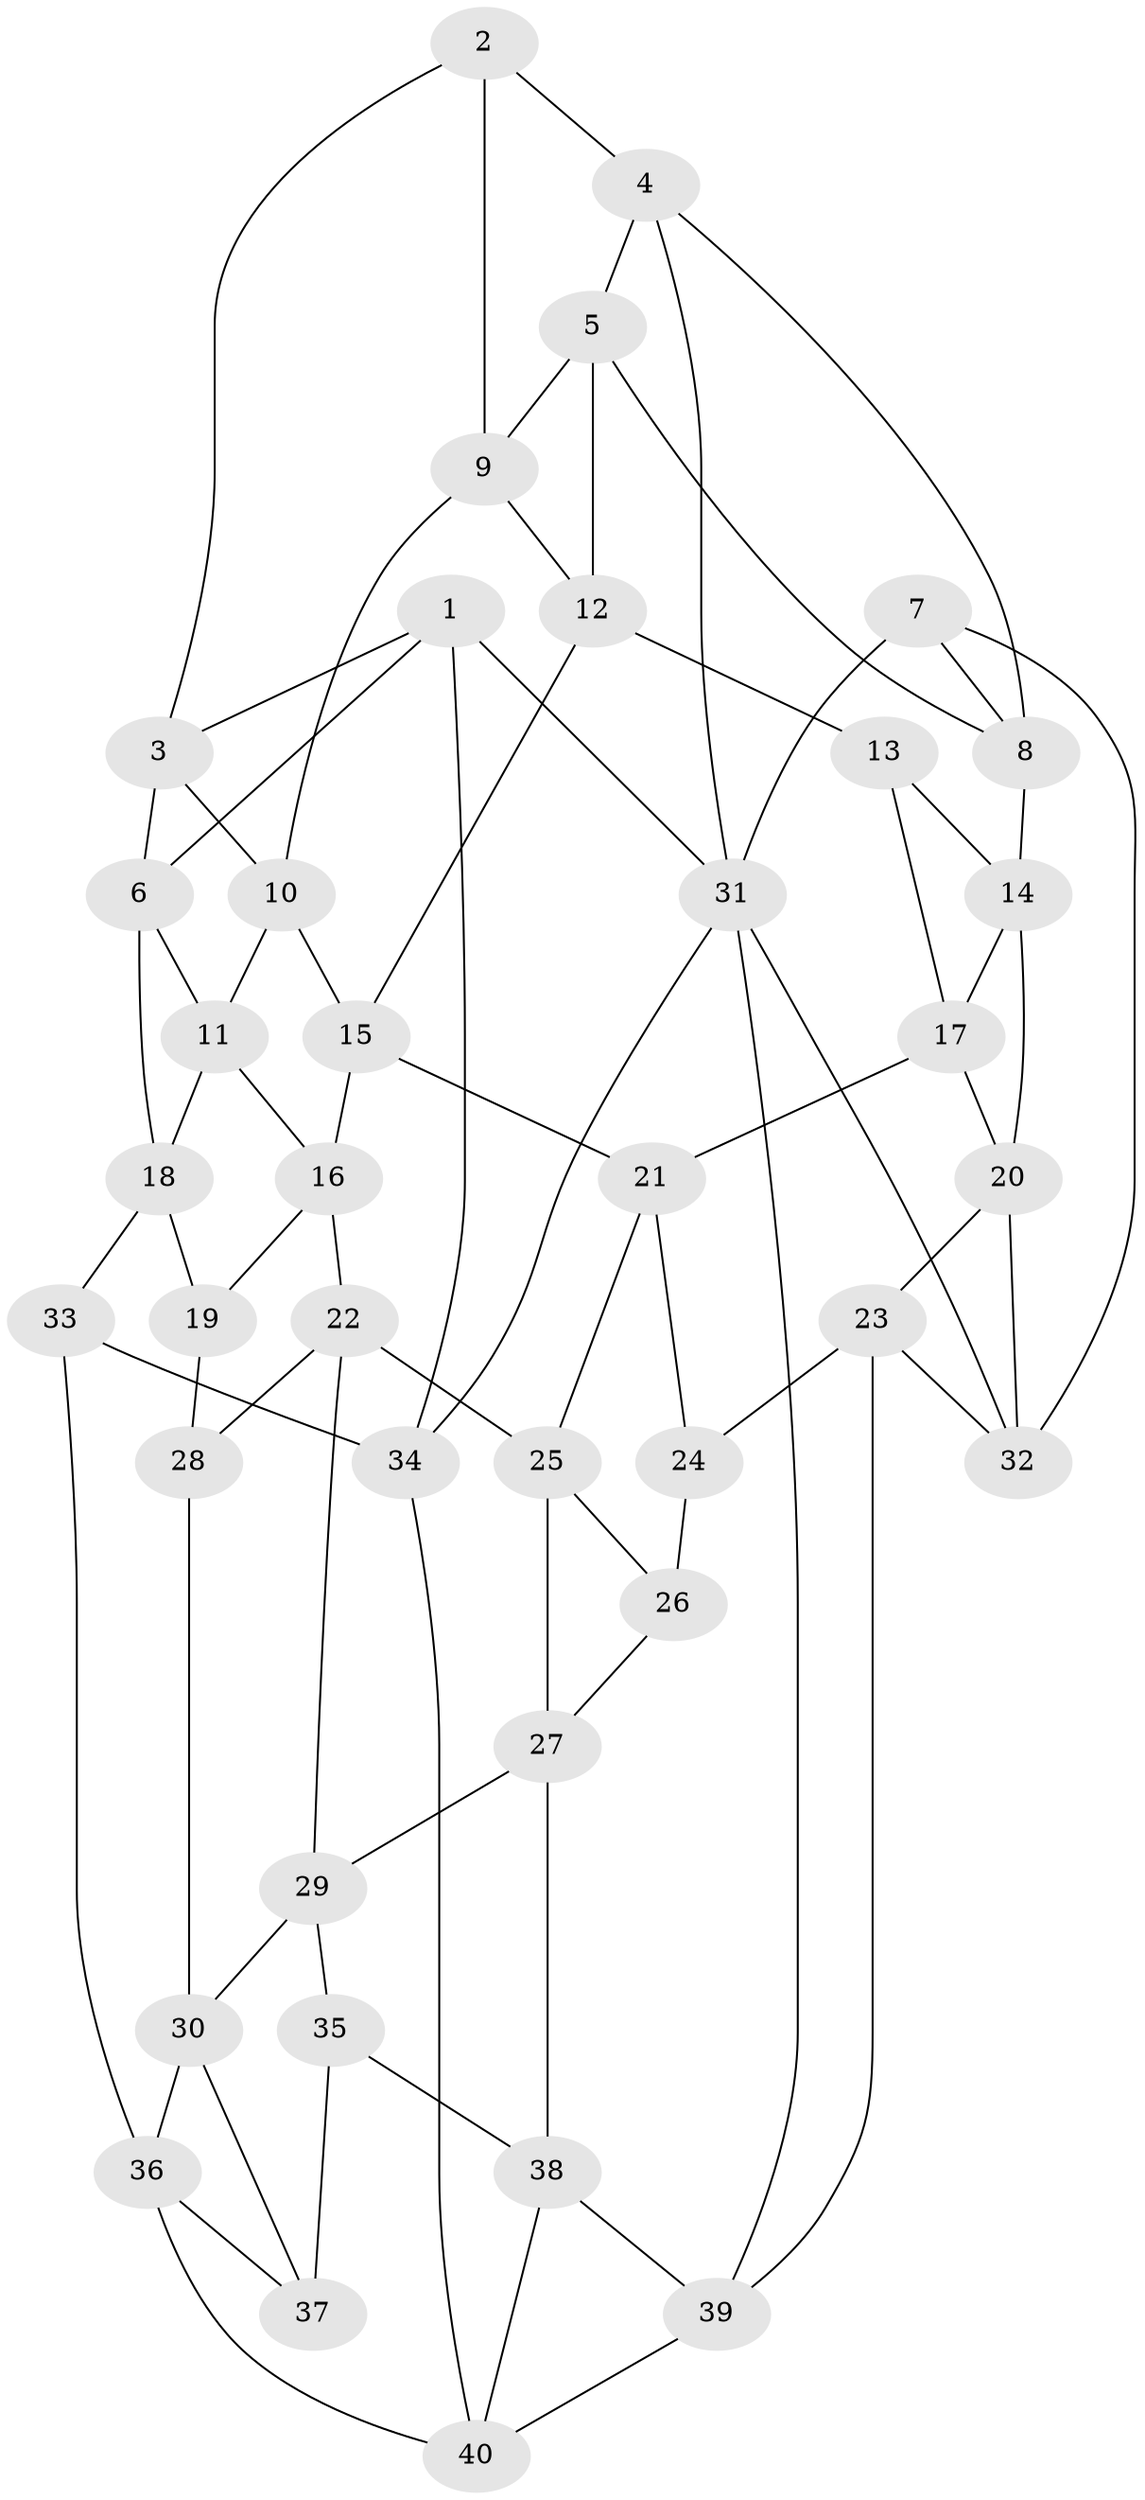 // original degree distribution, {3: 0.02564102564102564, 4: 0.24358974358974358, 5: 0.5128205128205128, 6: 0.21794871794871795}
// Generated by graph-tools (version 1.1) at 2025/51/03/09/25 03:51:09]
// undirected, 40 vertices, 76 edges
graph export_dot {
graph [start="1"]
  node [color=gray90,style=filled];
  1;
  2;
  3;
  4;
  5;
  6;
  7;
  8;
  9;
  10;
  11;
  12;
  13;
  14;
  15;
  16;
  17;
  18;
  19;
  20;
  21;
  22;
  23;
  24;
  25;
  26;
  27;
  28;
  29;
  30;
  31;
  32;
  33;
  34;
  35;
  36;
  37;
  38;
  39;
  40;
  1 -- 3 [weight=1.0];
  1 -- 6 [weight=1.0];
  1 -- 31 [weight=1.0];
  1 -- 34 [weight=1.0];
  2 -- 3 [weight=1.0];
  2 -- 4 [weight=1.0];
  2 -- 9 [weight=1.0];
  3 -- 6 [weight=1.0];
  3 -- 10 [weight=1.0];
  4 -- 5 [weight=1.0];
  4 -- 8 [weight=1.0];
  4 -- 31 [weight=1.0];
  5 -- 8 [weight=1.0];
  5 -- 9 [weight=1.0];
  5 -- 12 [weight=1.0];
  6 -- 11 [weight=1.0];
  6 -- 18 [weight=1.0];
  7 -- 8 [weight=1.0];
  7 -- 31 [weight=1.0];
  7 -- 32 [weight=1.0];
  8 -- 14 [weight=1.0];
  9 -- 10 [weight=1.0];
  9 -- 12 [weight=1.0];
  10 -- 11 [weight=1.0];
  10 -- 15 [weight=1.0];
  11 -- 16 [weight=1.0];
  11 -- 18 [weight=1.0];
  12 -- 13 [weight=1.0];
  12 -- 15 [weight=1.0];
  13 -- 14 [weight=1.0];
  13 -- 17 [weight=1.0];
  14 -- 17 [weight=1.0];
  14 -- 20 [weight=1.0];
  15 -- 16 [weight=1.0];
  15 -- 21 [weight=1.0];
  16 -- 19 [weight=1.0];
  16 -- 22 [weight=1.0];
  17 -- 20 [weight=1.0];
  17 -- 21 [weight=1.0];
  18 -- 19 [weight=1.0];
  18 -- 33 [weight=1.0];
  19 -- 28 [weight=2.0];
  20 -- 23 [weight=1.0];
  20 -- 32 [weight=1.0];
  21 -- 24 [weight=1.0];
  21 -- 25 [weight=1.0];
  22 -- 25 [weight=1.0];
  22 -- 28 [weight=1.0];
  22 -- 29 [weight=1.0];
  23 -- 24 [weight=1.0];
  23 -- 32 [weight=1.0];
  23 -- 39 [weight=1.0];
  24 -- 26 [weight=2.0];
  25 -- 26 [weight=1.0];
  25 -- 27 [weight=1.0];
  26 -- 27 [weight=1.0];
  27 -- 29 [weight=1.0];
  27 -- 38 [weight=1.0];
  28 -- 30 [weight=1.0];
  29 -- 30 [weight=1.0];
  29 -- 35 [weight=1.0];
  30 -- 36 [weight=1.0];
  30 -- 37 [weight=1.0];
  31 -- 32 [weight=1.0];
  31 -- 34 [weight=1.0];
  31 -- 39 [weight=1.0];
  33 -- 34 [weight=2.0];
  33 -- 36 [weight=1.0];
  34 -- 40 [weight=1.0];
  35 -- 37 [weight=2.0];
  35 -- 38 [weight=1.0];
  36 -- 37 [weight=1.0];
  36 -- 40 [weight=1.0];
  38 -- 39 [weight=1.0];
  38 -- 40 [weight=1.0];
  39 -- 40 [weight=1.0];
}
